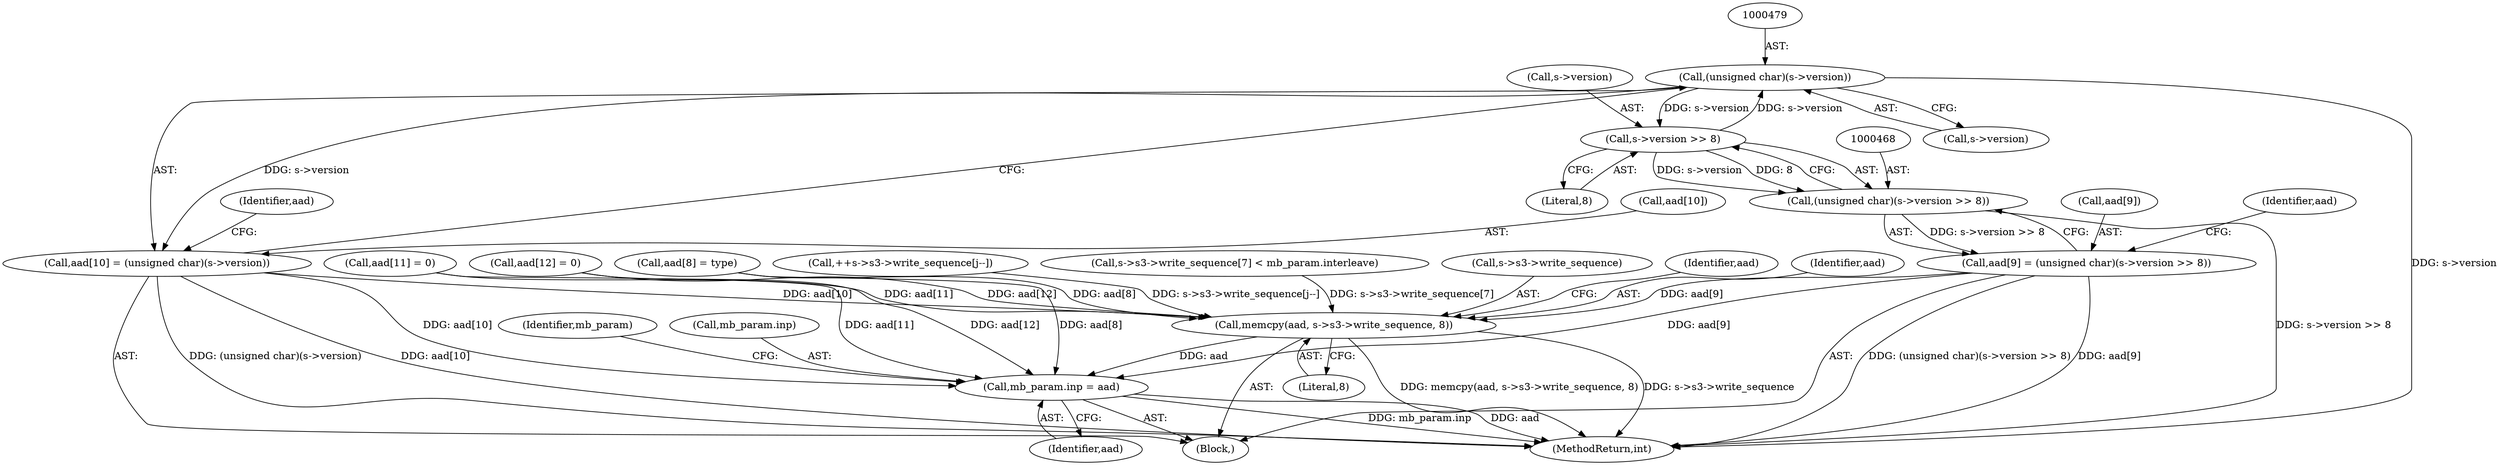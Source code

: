 digraph "0_openssl_77c77f0a1b9f15b869ca3342186dfbedd1119d0e@pointer" {
"1000478" [label="(Call,(unsigned char)(s->version))"];
"1000469" [label="(Call,s->version >> 8)"];
"1000478" [label="(Call,(unsigned char)(s->version))"];
"1000467" [label="(Call,(unsigned char)(s->version >> 8))"];
"1000463" [label="(Call,aad[9] = (unsigned char)(s->version >> 8))"];
"1000450" [label="(Call,memcpy(aad, s->s3->write_sequence, 8))"];
"1000498" [label="(Call,mb_param.inp = aad)"];
"1000474" [label="(Call,aad[10] = (unsigned char)(s->version))"];
"1000498" [label="(Call,mb_param.inp = aad)"];
"1000464" [label="(Call,aad[9])"];
"1000451" [label="(Identifier,aad)"];
"1000478" [label="(Call,(unsigned char)(s->version))"];
"1000476" [label="(Identifier,aad)"];
"1000611" [label="(Call,++s->s3->write_sequence[j--])"];
"1000502" [label="(Identifier,aad)"];
"1000467" [label="(Call,(unsigned char)(s->version >> 8))"];
"1000382" [label="(Block,)"];
"1000450" [label="(Call,memcpy(aad, s->s3->write_sequence, 8))"];
"1000473" [label="(Literal,8)"];
"1000475" [label="(Call,aad[10])"];
"1000589" [label="(Call,s->s3->write_sequence[7] < mb_param.interleave)"];
"1000845" [label="(MethodReturn,int)"];
"1000483" [label="(Call,aad[11] = 0)"];
"1000474" [label="(Call,aad[10] = (unsigned char)(s->version))"];
"1000469" [label="(Call,s->version >> 8)"];
"1000457" [label="(Literal,8)"];
"1000452" [label="(Call,s->s3->write_sequence)"];
"1000458" [label="(Call,aad[8] = type)"];
"1000485" [label="(Identifier,aad)"];
"1000470" [label="(Call,s->version)"];
"1000460" [label="(Identifier,aad)"];
"1000480" [label="(Call,s->version)"];
"1000488" [label="(Call,aad[12] = 0)"];
"1000505" [label="(Identifier,mb_param)"];
"1000463" [label="(Call,aad[9] = (unsigned char)(s->version >> 8))"];
"1000499" [label="(Call,mb_param.inp)"];
"1000478" -> "1000474"  [label="AST: "];
"1000478" -> "1000480"  [label="CFG: "];
"1000479" -> "1000478"  [label="AST: "];
"1000480" -> "1000478"  [label="AST: "];
"1000474" -> "1000478"  [label="CFG: "];
"1000478" -> "1000845"  [label="DDG: s->version"];
"1000478" -> "1000469"  [label="DDG: s->version"];
"1000478" -> "1000474"  [label="DDG: s->version"];
"1000469" -> "1000478"  [label="DDG: s->version"];
"1000469" -> "1000467"  [label="AST: "];
"1000469" -> "1000473"  [label="CFG: "];
"1000470" -> "1000469"  [label="AST: "];
"1000473" -> "1000469"  [label="AST: "];
"1000467" -> "1000469"  [label="CFG: "];
"1000469" -> "1000467"  [label="DDG: s->version"];
"1000469" -> "1000467"  [label="DDG: 8"];
"1000467" -> "1000463"  [label="AST: "];
"1000468" -> "1000467"  [label="AST: "];
"1000463" -> "1000467"  [label="CFG: "];
"1000467" -> "1000845"  [label="DDG: s->version >> 8"];
"1000467" -> "1000463"  [label="DDG: s->version >> 8"];
"1000463" -> "1000382"  [label="AST: "];
"1000464" -> "1000463"  [label="AST: "];
"1000476" -> "1000463"  [label="CFG: "];
"1000463" -> "1000845"  [label="DDG: (unsigned char)(s->version >> 8)"];
"1000463" -> "1000845"  [label="DDG: aad[9]"];
"1000463" -> "1000450"  [label="DDG: aad[9]"];
"1000463" -> "1000498"  [label="DDG: aad[9]"];
"1000450" -> "1000382"  [label="AST: "];
"1000450" -> "1000457"  [label="CFG: "];
"1000451" -> "1000450"  [label="AST: "];
"1000452" -> "1000450"  [label="AST: "];
"1000457" -> "1000450"  [label="AST: "];
"1000460" -> "1000450"  [label="CFG: "];
"1000450" -> "1000845"  [label="DDG: memcpy(aad, s->s3->write_sequence, 8)"];
"1000450" -> "1000845"  [label="DDG: s->s3->write_sequence"];
"1000458" -> "1000450"  [label="DDG: aad[8]"];
"1000488" -> "1000450"  [label="DDG: aad[12]"];
"1000474" -> "1000450"  [label="DDG: aad[10]"];
"1000483" -> "1000450"  [label="DDG: aad[11]"];
"1000589" -> "1000450"  [label="DDG: s->s3->write_sequence[7]"];
"1000611" -> "1000450"  [label="DDG: s->s3->write_sequence[j--]"];
"1000450" -> "1000498"  [label="DDG: aad"];
"1000498" -> "1000382"  [label="AST: "];
"1000498" -> "1000502"  [label="CFG: "];
"1000499" -> "1000498"  [label="AST: "];
"1000502" -> "1000498"  [label="AST: "];
"1000505" -> "1000498"  [label="CFG: "];
"1000498" -> "1000845"  [label="DDG: aad"];
"1000498" -> "1000845"  [label="DDG: mb_param.inp"];
"1000458" -> "1000498"  [label="DDG: aad[8]"];
"1000488" -> "1000498"  [label="DDG: aad[12]"];
"1000474" -> "1000498"  [label="DDG: aad[10]"];
"1000483" -> "1000498"  [label="DDG: aad[11]"];
"1000474" -> "1000382"  [label="AST: "];
"1000475" -> "1000474"  [label="AST: "];
"1000485" -> "1000474"  [label="CFG: "];
"1000474" -> "1000845"  [label="DDG: aad[10]"];
"1000474" -> "1000845"  [label="DDG: (unsigned char)(s->version)"];
}
